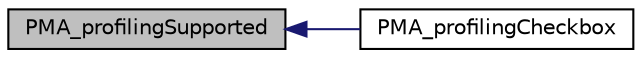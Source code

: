 digraph G
{
  edge [fontname="Helvetica",fontsize="10",labelfontname="Helvetica",labelfontsize="10"];
  node [fontname="Helvetica",fontsize="10",shape=record];
  rankdir="LR";
  Node1 [label="PMA_profilingSupported",height=0.2,width=0.4,color="black", fillcolor="grey75", style="filled" fontcolor="black"];
  Node1 -> Node2 [dir="back",color="midnightblue",fontsize="10",style="solid",fontname="Helvetica"];
  Node2 [label="PMA_profilingCheckbox",height=0.2,width=0.4,color="black", fillcolor="white", style="filled",URL="$common_8lib_8php.html#a35561ba2e39610d89df541dfd1cd0b1b",tooltip="Displays a form with the Profiling checkbox."];
}

